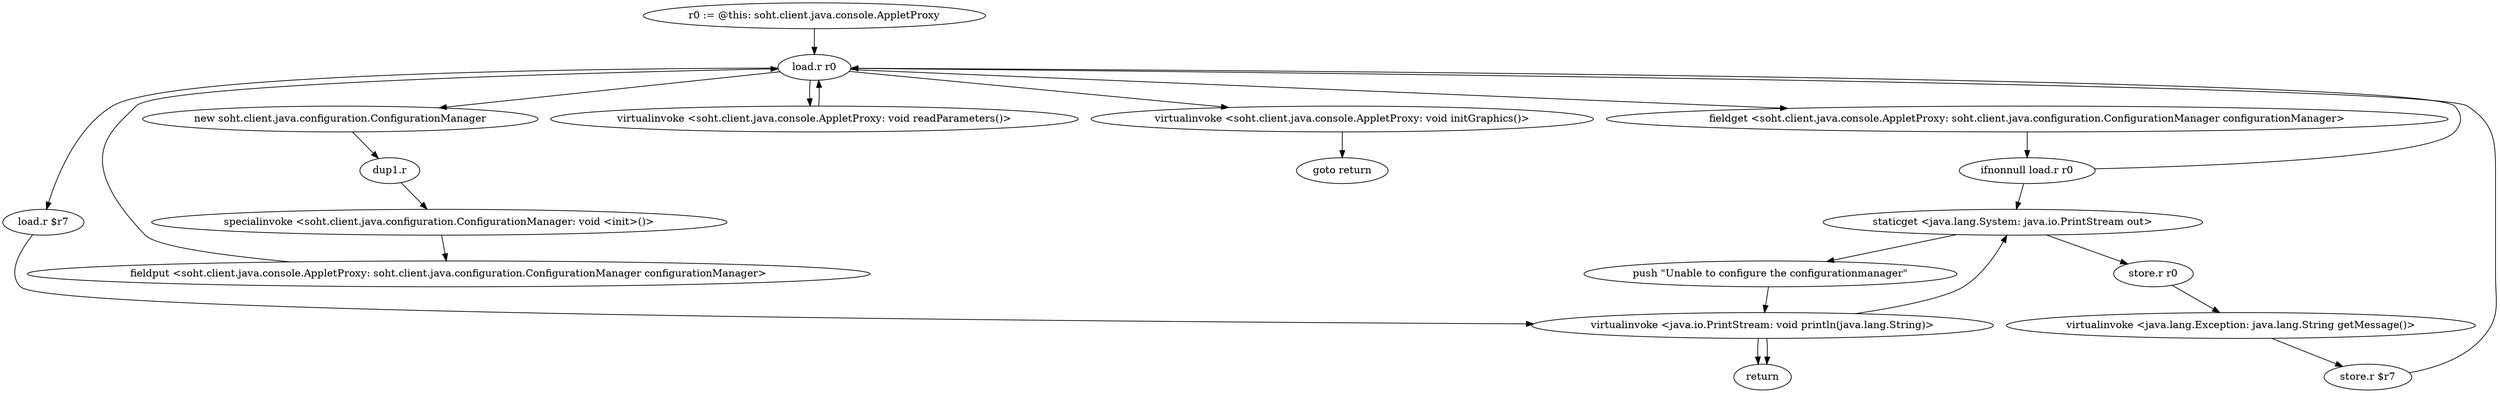 digraph "" {
    "r0 := @this: soht.client.java.console.AppletProxy"
    "load.r r0"
    "r0 := @this: soht.client.java.console.AppletProxy"->"load.r r0";
    "new soht.client.java.configuration.ConfigurationManager"
    "load.r r0"->"new soht.client.java.configuration.ConfigurationManager";
    "dup1.r"
    "new soht.client.java.configuration.ConfigurationManager"->"dup1.r";
    "specialinvoke <soht.client.java.configuration.ConfigurationManager: void <init>()>"
    "dup1.r"->"specialinvoke <soht.client.java.configuration.ConfigurationManager: void <init>()>";
    "fieldput <soht.client.java.console.AppletProxy: soht.client.java.configuration.ConfigurationManager configurationManager>"
    "specialinvoke <soht.client.java.configuration.ConfigurationManager: void <init>()>"->"fieldput <soht.client.java.console.AppletProxy: soht.client.java.configuration.ConfigurationManager configurationManager>";
    "fieldput <soht.client.java.console.AppletProxy: soht.client.java.configuration.ConfigurationManager configurationManager>"->"load.r r0";
    "fieldget <soht.client.java.console.AppletProxy: soht.client.java.configuration.ConfigurationManager configurationManager>"
    "load.r r0"->"fieldget <soht.client.java.console.AppletProxy: soht.client.java.configuration.ConfigurationManager configurationManager>";
    "ifnonnull load.r r0"
    "fieldget <soht.client.java.console.AppletProxy: soht.client.java.configuration.ConfigurationManager configurationManager>"->"ifnonnull load.r r0";
    "staticget <java.lang.System: java.io.PrintStream out>"
    "ifnonnull load.r r0"->"staticget <java.lang.System: java.io.PrintStream out>";
    "push \"Unable to configure the configurationmanager\""
    "staticget <java.lang.System: java.io.PrintStream out>"->"push \"Unable to configure the configurationmanager\"";
    "virtualinvoke <java.io.PrintStream: void println(java.lang.String)>"
    "push \"Unable to configure the configurationmanager\""->"virtualinvoke <java.io.PrintStream: void println(java.lang.String)>";
    "return"
    "virtualinvoke <java.io.PrintStream: void println(java.lang.String)>"->"return";
    "virtualinvoke <java.io.PrintStream: void println(java.lang.String)>"->"staticget <java.lang.System: java.io.PrintStream out>";
    "store.r r0"
    "staticget <java.lang.System: java.io.PrintStream out>"->"store.r r0";
    "virtualinvoke <java.lang.Exception: java.lang.String getMessage()>"
    "store.r r0"->"virtualinvoke <java.lang.Exception: java.lang.String getMessage()>";
    "store.r $r7"
    "virtualinvoke <java.lang.Exception: java.lang.String getMessage()>"->"store.r $r7";
    "store.r $r7"->"load.r r0";
    "load.r $r7"
    "load.r r0"->"load.r $r7";
    "load.r $r7"->"virtualinvoke <java.io.PrintStream: void println(java.lang.String)>";
    "virtualinvoke <java.io.PrintStream: void println(java.lang.String)>"->"return";
    "ifnonnull load.r r0"->"load.r r0";
    "virtualinvoke <soht.client.java.console.AppletProxy: void readParameters()>"
    "load.r r0"->"virtualinvoke <soht.client.java.console.AppletProxy: void readParameters()>";
    "virtualinvoke <soht.client.java.console.AppletProxy: void readParameters()>"->"load.r r0";
    "virtualinvoke <soht.client.java.console.AppletProxy: void initGraphics()>"
    "load.r r0"->"virtualinvoke <soht.client.java.console.AppletProxy: void initGraphics()>";
    "goto return"
    "virtualinvoke <soht.client.java.console.AppletProxy: void initGraphics()>"->"goto return";
}
